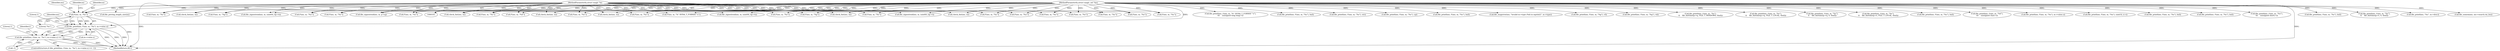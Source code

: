 digraph "0_file_4a284c89d6ef11aca34da65da7d673050a5ea320_5@pointer" {
"1000442" [label="(Call,file_printf(ms, F(ms, m, \"%s\"), m->value.s))"];
"1000444" [label="(Call,F(ms, m, \"%s\"))"];
"1000102" [label="(MethodParameterIn,struct magic_set *ms)"];
"1000103" [label="(MethodParameterIn,struct magic *m)"];
"1000441" [label="(Call,file_printf(ms, F(ms, m, \"%s\"), m->value.s) == -1)"];
"1000204" [label="(Call,file_signextend(ms, m, (uint64_t)p->h))"];
"1000161" [label="(Call,F(ms, m, \"%s\"))"];
"1000138" [label="(Call,check_fmt(ms, m))"];
"1000448" [label="(Call,m->value.s)"];
"1000890" [label="(Call,F(ms, m, \"%s\"))"];
"1000442" [label="(Call,file_printf(ms, F(ms, m, \"%s\"), m->value.s))"];
"1000159" [label="(Call,file_printf(ms, F(ms, m, \"%s\"), buf))"];
"1000832" [label="(Call,F(ms, m, \"%g\"))"];
"1000560" [label="(Call,file_pstring_length_size(m))"];
"1000696" [label="(Call,F(ms, m, \"%s\"))"];
"1000938" [label="(Call,F(ms, m, \"%s\"))"];
"1000444" [label="(Call,F(ms, m, \"%s\"))"];
"1000234" [label="(Call,file_printf(ms, F(ms, m, \"%s\"), buf))"];
"1000328" [label="(Call,F(ms, m, \"%u\"))"];
"1000443" [label="(Identifier,ms)"];
"1000453" [label="(Call,-1)"];
"1000446" [label="(Identifier,m)"];
"1000289" [label="(Call,check_fmt(ms, m))"];
"1000236" [label="(Call,F(ms, m, \"%s\"))"];
"1000177" [label="(Call,F(ms, m, \"%d\"))"];
"1000766" [label="(Call,F(ms, m, \"%g\"))"];
"1000729" [label="(Call,check_fmt(ms, m))"];
"1000250" [label="(Call,file_printf(ms, F(ms, m, \"%u\"),\n\t\t\t    (unsigned short) v))"];
"1000310" [label="(Call,file_printf(ms, F(ms, m, \"%s\"), buf))"];
"1000362" [label="(Call,check_fmt(ms, m))"];
"1000601" [label="(Call,file_printf(ms, F(ms, m, \"%s\"),\n\t\t    file_fmttime(p->l, 0, tbuf)))"];
"1000355" [label="(Call,file_signextend(ms, m, p->q))"];
"1000795" [label="(Call,check_fmt(ms, m))"];
"1000982" [label="(Call,file_printf(ms, \"%s\", m->desc))"];
"1000876" [label="(Call,file_oomem(ms, ms->search.rm_len))"];
"1000280" [label="(Call,file_signextend(ms, m, (uint64_t)p->l))"];
"1000399" [label="(Call,file_printf(ms, F(ms, m, \"%\" INT64_T_FORMAT \"u\"),\n\t\t\t    (unsigned long long) v))"];
"1000312" [label="(Call,F(ms, m, \"%s\"))"];
"1001022" [label="(MethodReturn,RET)"];
"1000441" [label="(Call,file_printf(ms, F(ms, m, \"%s\"), m->value.s) == -1)"];
"1000457" [label="(Literal,1)"];
"1000454" [label="(Literal,1)"];
"1000383" [label="(Call,file_printf(ms, F(ms, m, \"%s\"), buf))"];
"1000540" [label="(Call,file_printf(ms, F(ms, m, \"%s\"), str))"];
"1000888" [label="(Call,file_printf(ms, F(ms, m, \"%s\"), cp))"];
"1000129" [label="(Call,file_signextend(ms, m, (uint64_t)p->b))"];
"1000750" [label="(Call,F(ms, m, \"%s\"))"];
"1000814" [label="(Call,file_printf(ms, F(ms, m, \"%s\"), buf))"];
"1001009" [label="(Call,file_magerror(ms, \"invalid m->type (%d) in mprint()\", m->type))"];
"1000440" [label="(ControlStructure,if (file_printf(ms, F(ms, m, \"%s\"), m->value.s) == -1))"];
"1000401" [label="(Call,F(ms, m, \"%\" INT64_T_FORMAT \"u\"))"];
"1000103" [label="(MethodParameterIn,struct magic *m)"];
"1000764" [label="(Call,file_printf(ms, F(ms, m, \"%g\"), vf))"];
"1000830" [label="(Call,file_printf(ms, F(ms, m, \"%g\"), vd))"];
"1000459" [label="(Identifier,t)"];
"1000571" [label="(Call,F(ms, m, \"%s\"))"];
"1000694" [label="(Call,file_printf(ms, F(ms, m, \"%s\"),\n\t\t    file_fmttime(p->q, FILE_T_WINDOWS, tbuf)))"];
"1000252" [label="(Call,F(ms, m, \"%u\"))"];
"1000445" [label="(Identifier,ms)"];
"1000447" [label="(Literal,\"%s\")"];
"1000665" [label="(Call,F(ms, m, \"%s\"))"];
"1000385" [label="(Call,F(ms, m, \"%s\"))"];
"1000632" [label="(Call,file_printf(ms, F(ms, m, \"%s\"),\n\t\t    file_fmttime(p->q, FILE_T_LOCAL, tbuf)))"];
"1000450" [label="(Identifier,m)"];
"1000542" [label="(Call,F(ms, m, \"%s\"))"];
"1000603" [label="(Call,F(ms, m, \"%s\"))"];
"1000663" [label="(Call,file_printf(ms, F(ms, m, \"%s\"),\n\t\t    file_fmttime(p->q, 0, tbuf)))"];
"1000102" [label="(MethodParameterIn,struct magic_set *ms)"];
"1000569" [label="(Call,file_printf(ms, F(ms, m, \"%s\"),\n\t\t    file_fmttime(p->l, FILE_T_LOCAL, tbuf)))"];
"1000748" [label="(Call,file_printf(ms, F(ms, m, \"%s\"), buf))"];
"1000816" [label="(Call,F(ms, m, \"%s\"))"];
"1000175" [label="(Call,file_printf(ms, F(ms, m, \"%d\"),\n\t\t\t    (unsigned char) v))"];
"1000213" [label="(Call,check_fmt(ms, m))"];
"1000634" [label="(Call,F(ms, m, \"%s\"))"];
"1000936" [label="(Call,file_printf(ms, F(ms, m, \"%s\"), m->value.s))"];
"1000326" [label="(Call,file_printf(ms, F(ms, m, \"%u\"), (uint32_t) v))"];
"1000442" -> "1000441"  [label="AST: "];
"1000442" -> "1000448"  [label="CFG: "];
"1000443" -> "1000442"  [label="AST: "];
"1000444" -> "1000442"  [label="AST: "];
"1000448" -> "1000442"  [label="AST: "];
"1000454" -> "1000442"  [label="CFG: "];
"1000442" -> "1001022"  [label="DDG: "];
"1000442" -> "1001022"  [label="DDG: "];
"1000442" -> "1001022"  [label="DDG: "];
"1000442" -> "1000441"  [label="DDG: "];
"1000442" -> "1000441"  [label="DDG: "];
"1000442" -> "1000441"  [label="DDG: "];
"1000444" -> "1000442"  [label="DDG: "];
"1000444" -> "1000442"  [label="DDG: "];
"1000444" -> "1000442"  [label="DDG: "];
"1000102" -> "1000442"  [label="DDG: "];
"1000444" -> "1000447"  [label="CFG: "];
"1000445" -> "1000444"  [label="AST: "];
"1000446" -> "1000444"  [label="AST: "];
"1000447" -> "1000444"  [label="AST: "];
"1000450" -> "1000444"  [label="CFG: "];
"1000444" -> "1001022"  [label="DDG: "];
"1000102" -> "1000444"  [label="DDG: "];
"1000103" -> "1000444"  [label="DDG: "];
"1000102" -> "1000101"  [label="AST: "];
"1000102" -> "1001022"  [label="DDG: "];
"1000102" -> "1000129"  [label="DDG: "];
"1000102" -> "1000138"  [label="DDG: "];
"1000102" -> "1000159"  [label="DDG: "];
"1000102" -> "1000161"  [label="DDG: "];
"1000102" -> "1000175"  [label="DDG: "];
"1000102" -> "1000177"  [label="DDG: "];
"1000102" -> "1000204"  [label="DDG: "];
"1000102" -> "1000213"  [label="DDG: "];
"1000102" -> "1000234"  [label="DDG: "];
"1000102" -> "1000236"  [label="DDG: "];
"1000102" -> "1000250"  [label="DDG: "];
"1000102" -> "1000252"  [label="DDG: "];
"1000102" -> "1000280"  [label="DDG: "];
"1000102" -> "1000289"  [label="DDG: "];
"1000102" -> "1000310"  [label="DDG: "];
"1000102" -> "1000312"  [label="DDG: "];
"1000102" -> "1000326"  [label="DDG: "];
"1000102" -> "1000328"  [label="DDG: "];
"1000102" -> "1000355"  [label="DDG: "];
"1000102" -> "1000362"  [label="DDG: "];
"1000102" -> "1000383"  [label="DDG: "];
"1000102" -> "1000385"  [label="DDG: "];
"1000102" -> "1000399"  [label="DDG: "];
"1000102" -> "1000401"  [label="DDG: "];
"1000102" -> "1000540"  [label="DDG: "];
"1000102" -> "1000542"  [label="DDG: "];
"1000102" -> "1000569"  [label="DDG: "];
"1000102" -> "1000571"  [label="DDG: "];
"1000102" -> "1000601"  [label="DDG: "];
"1000102" -> "1000603"  [label="DDG: "];
"1000102" -> "1000632"  [label="DDG: "];
"1000102" -> "1000634"  [label="DDG: "];
"1000102" -> "1000663"  [label="DDG: "];
"1000102" -> "1000665"  [label="DDG: "];
"1000102" -> "1000694"  [label="DDG: "];
"1000102" -> "1000696"  [label="DDG: "];
"1000102" -> "1000729"  [label="DDG: "];
"1000102" -> "1000748"  [label="DDG: "];
"1000102" -> "1000750"  [label="DDG: "];
"1000102" -> "1000764"  [label="DDG: "];
"1000102" -> "1000766"  [label="DDG: "];
"1000102" -> "1000795"  [label="DDG: "];
"1000102" -> "1000814"  [label="DDG: "];
"1000102" -> "1000816"  [label="DDG: "];
"1000102" -> "1000830"  [label="DDG: "];
"1000102" -> "1000832"  [label="DDG: "];
"1000102" -> "1000876"  [label="DDG: "];
"1000102" -> "1000888"  [label="DDG: "];
"1000102" -> "1000890"  [label="DDG: "];
"1000102" -> "1000936"  [label="DDG: "];
"1000102" -> "1000938"  [label="DDG: "];
"1000102" -> "1000982"  [label="DDG: "];
"1000102" -> "1001009"  [label="DDG: "];
"1000103" -> "1000101"  [label="AST: "];
"1000103" -> "1001022"  [label="DDG: "];
"1000103" -> "1000129"  [label="DDG: "];
"1000103" -> "1000138"  [label="DDG: "];
"1000103" -> "1000161"  [label="DDG: "];
"1000103" -> "1000177"  [label="DDG: "];
"1000103" -> "1000204"  [label="DDG: "];
"1000103" -> "1000213"  [label="DDG: "];
"1000103" -> "1000236"  [label="DDG: "];
"1000103" -> "1000252"  [label="DDG: "];
"1000103" -> "1000280"  [label="DDG: "];
"1000103" -> "1000289"  [label="DDG: "];
"1000103" -> "1000312"  [label="DDG: "];
"1000103" -> "1000328"  [label="DDG: "];
"1000103" -> "1000355"  [label="DDG: "];
"1000103" -> "1000362"  [label="DDG: "];
"1000103" -> "1000385"  [label="DDG: "];
"1000103" -> "1000401"  [label="DDG: "];
"1000103" -> "1000542"  [label="DDG: "];
"1000103" -> "1000560"  [label="DDG: "];
"1000103" -> "1000571"  [label="DDG: "];
"1000103" -> "1000603"  [label="DDG: "];
"1000103" -> "1000634"  [label="DDG: "];
"1000103" -> "1000665"  [label="DDG: "];
"1000103" -> "1000696"  [label="DDG: "];
"1000103" -> "1000729"  [label="DDG: "];
"1000103" -> "1000750"  [label="DDG: "];
"1000103" -> "1000766"  [label="DDG: "];
"1000103" -> "1000795"  [label="DDG: "];
"1000103" -> "1000816"  [label="DDG: "];
"1000103" -> "1000832"  [label="DDG: "];
"1000103" -> "1000890"  [label="DDG: "];
"1000103" -> "1000938"  [label="DDG: "];
"1000441" -> "1000440"  [label="AST: "];
"1000441" -> "1000453"  [label="CFG: "];
"1000453" -> "1000441"  [label="AST: "];
"1000457" -> "1000441"  [label="CFG: "];
"1000459" -> "1000441"  [label="CFG: "];
"1000441" -> "1001022"  [label="DDG: "];
"1000441" -> "1001022"  [label="DDG: "];
"1000441" -> "1001022"  [label="DDG: "];
"1000453" -> "1000441"  [label="DDG: "];
}
